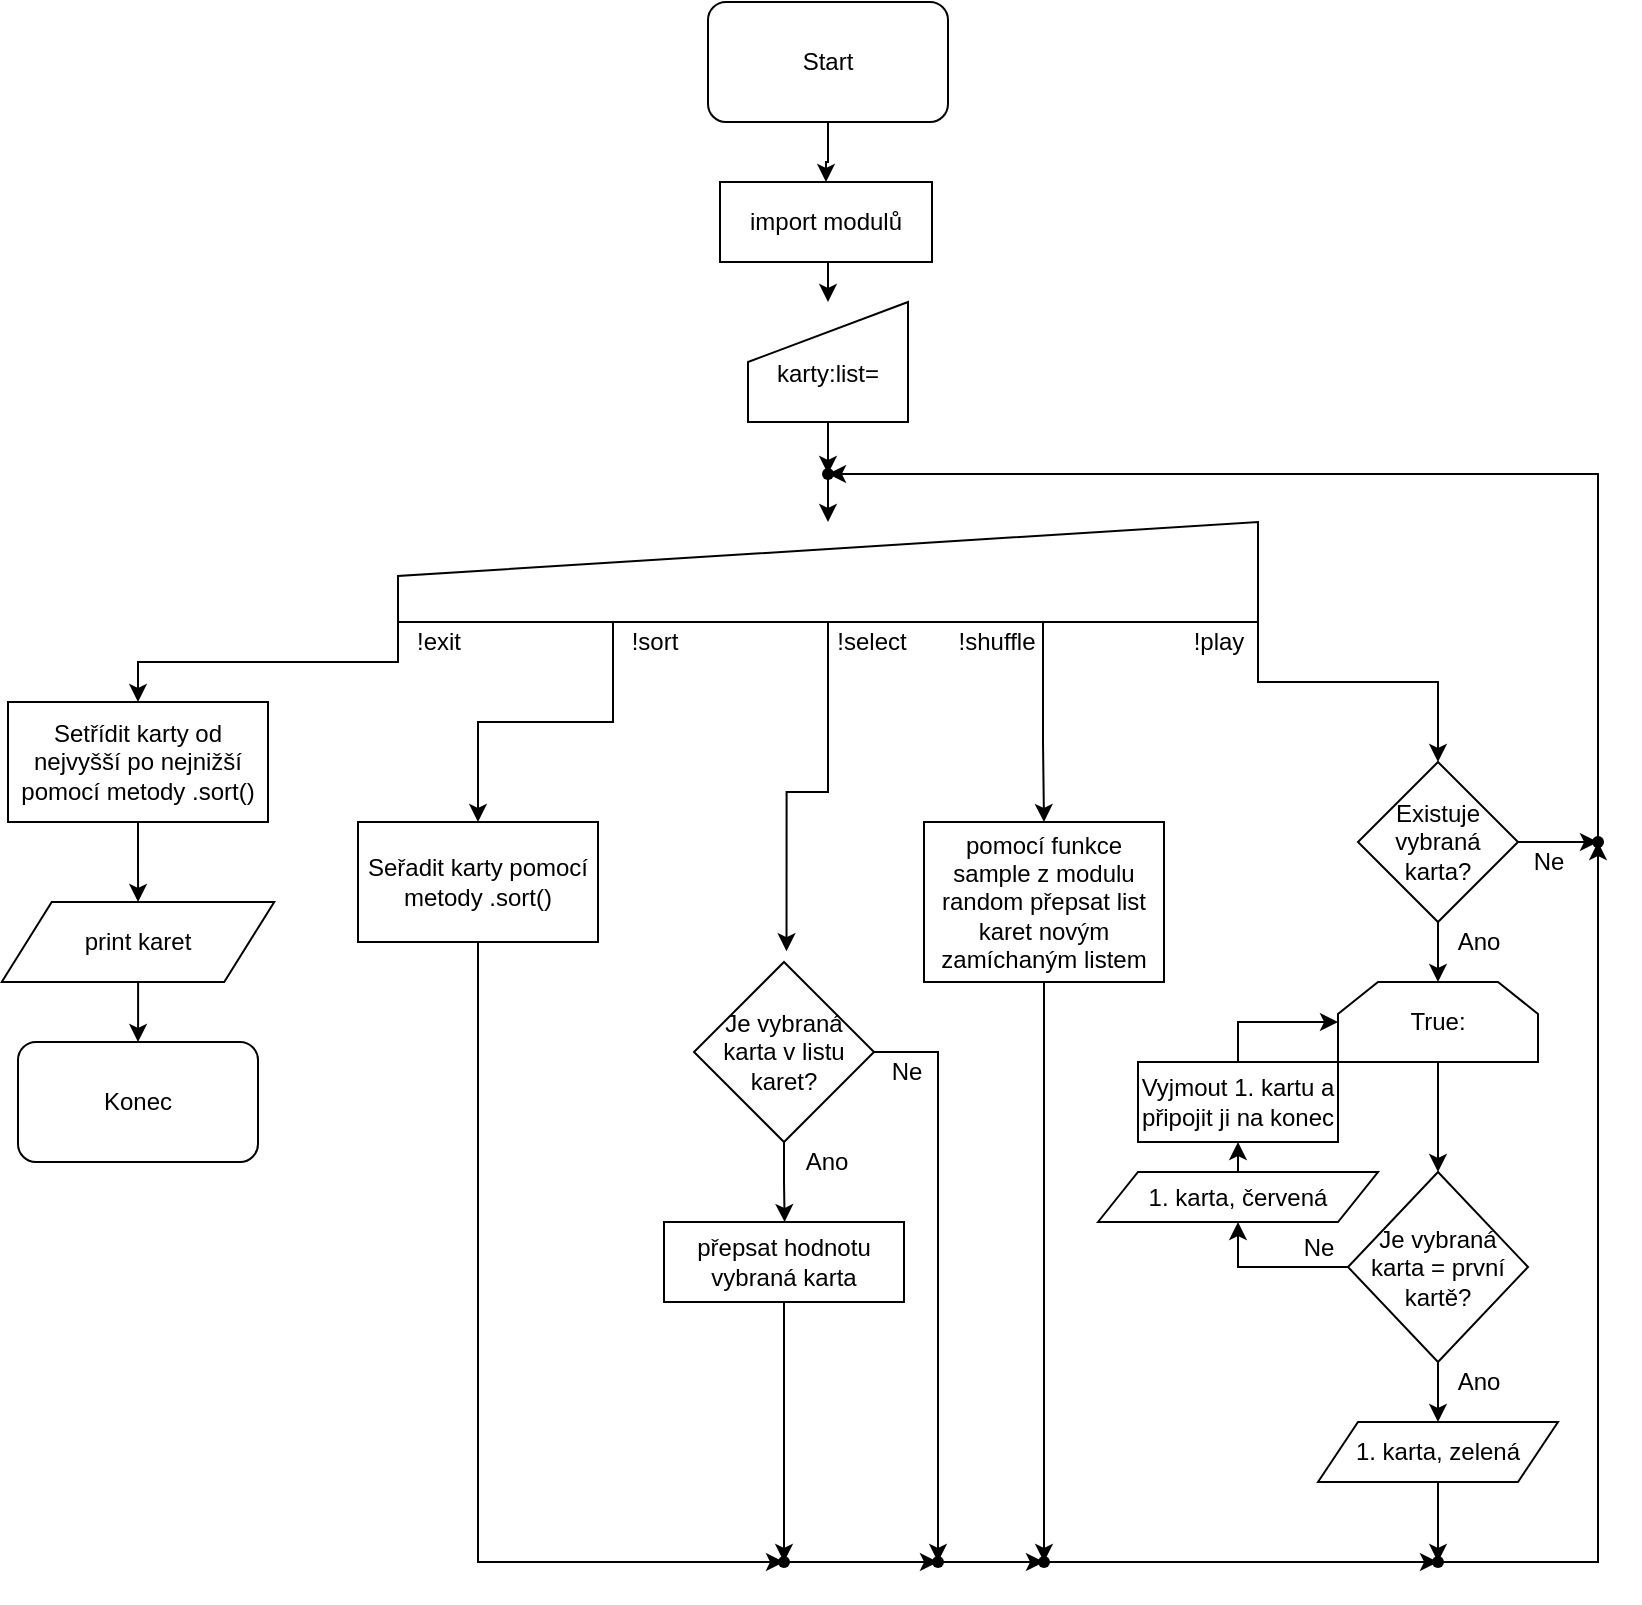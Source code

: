 <mxfile version="16.0.2" type="device"><diagram id="ePfQljcipb81Mpv2DYEZ" name="Stránka-1"><mxGraphModel dx="958" dy="787" grid="1" gridSize="10" guides="1" tooltips="1" connect="1" arrows="1" fold="1" page="1" pageScale="1" pageWidth="827" pageHeight="1169" math="0" shadow="0"><root><mxCell id="0"/><mxCell id="1" parent="0"/><mxCell id="emMHEAkt5QJXYTCL6w2j-4" value="" style="edgeStyle=orthogonalEdgeStyle;rounded=0;orthogonalLoop=1;jettySize=auto;html=1;" parent="1" source="D2_aZpvereGvmhaHD3Nl-1" target="D2_aZpvereGvmhaHD3Nl-8" edge="1"><mxGeometry relative="1" as="geometry"/></mxCell><mxCell id="D2_aZpvereGvmhaHD3Nl-1" value="Start" style="rounded=1;whiteSpace=wrap;html=1;" parent="1" vertex="1"><mxGeometry x="355" width="120" height="60" as="geometry"/></mxCell><mxCell id="XzFACR4ayGco3C9dcGA0-54" style="edgeStyle=orthogonalEdgeStyle;rounded=0;orthogonalLoop=1;jettySize=auto;html=1;exitX=0.5;exitY=1;exitDx=0;exitDy=0;entryX=0.548;entryY=0.412;entryDx=0;entryDy=0;entryPerimeter=0;" edge="1" parent="1" source="D2_aZpvereGvmhaHD3Nl-2" target="XzFACR4ayGco3C9dcGA0-53"><mxGeometry relative="1" as="geometry"/></mxCell><mxCell id="D2_aZpvereGvmhaHD3Nl-2" value="karty:list=&lt;br&gt;&amp;nbsp;" style="shape=manualInput;whiteSpace=wrap;html=1;verticalAlign=bottom;" parent="1" vertex="1"><mxGeometry x="375" y="150" width="80" height="60" as="geometry"/></mxCell><mxCell id="D2_aZpvereGvmhaHD3Nl-8" value="import modulů" style="rounded=0;whiteSpace=wrap;html=1;" parent="1" vertex="1"><mxGeometry x="361" y="90" width="106" height="40" as="geometry"/></mxCell><mxCell id="D2_aZpvereGvmhaHD3Nl-10" value="" style="edgeStyle=segmentEdgeStyle;endArrow=classic;html=1;rounded=0;exitX=0.5;exitY=1;exitDx=0;exitDy=0;entryX=0.5;entryY=0;entryDx=0;entryDy=0;" parent="1" source="D2_aZpvereGvmhaHD3Nl-8" target="D2_aZpvereGvmhaHD3Nl-2" edge="1"><mxGeometry width="50" height="50" relative="1" as="geometry"><mxPoint x="560" y="420" as="sourcePoint"/><mxPoint x="610" y="370" as="targetPoint"/></mxGeometry></mxCell><mxCell id="emMHEAkt5QJXYTCL6w2j-25" value="Konec" style="rounded=1;whiteSpace=wrap;html=1;" parent="1" vertex="1"><mxGeometry x="10" y="520" width="120" height="60" as="geometry"/></mxCell><mxCell id="XzFACR4ayGco3C9dcGA0-8" style="edgeStyle=orthogonalEdgeStyle;rounded=0;orthogonalLoop=1;jettySize=auto;html=1;exitX=0.75;exitY=1;exitDx=0;exitDy=0;entryX=0.5;entryY=0;entryDx=0;entryDy=0;" edge="1" parent="1" source="XzFACR4ayGco3C9dcGA0-2" target="XzFACR4ayGco3C9dcGA0-22"><mxGeometry relative="1" as="geometry"><mxPoint x="523" y="370" as="targetPoint"/><Array as="points"><mxPoint x="523" y="370"/><mxPoint x="523" y="400"/></Array></mxGeometry></mxCell><mxCell id="XzFACR4ayGco3C9dcGA0-10" style="edgeStyle=orthogonalEdgeStyle;rounded=0;orthogonalLoop=1;jettySize=auto;html=1;exitX=0.25;exitY=1;exitDx=0;exitDy=0;entryX=0.5;entryY=0;entryDx=0;entryDy=0;entryPerimeter=0;" edge="1" parent="1" source="XzFACR4ayGco3C9dcGA0-2" target="XzFACR4ayGco3C9dcGA0-20"><mxGeometry relative="1" as="geometry"><mxPoint x="240" y="410" as="targetPoint"/></mxGeometry></mxCell><mxCell id="XzFACR4ayGco3C9dcGA0-12" style="edgeStyle=orthogonalEdgeStyle;rounded=0;orthogonalLoop=1;jettySize=auto;html=1;exitX=0;exitY=1;exitDx=0;exitDy=0;entryX=0.5;entryY=0;entryDx=0;entryDy=0;" edge="1" parent="1" source="XzFACR4ayGco3C9dcGA0-2" target="XzFACR4ayGco3C9dcGA0-16"><mxGeometry relative="1" as="geometry"><mxPoint x="70" y="350" as="targetPoint"/></mxGeometry></mxCell><mxCell id="XzFACR4ayGco3C9dcGA0-24" style="edgeStyle=orthogonalEdgeStyle;rounded=0;orthogonalLoop=1;jettySize=auto;html=1;exitX=0.5;exitY=1;exitDx=0;exitDy=0;entryX=0.514;entryY=-0.06;entryDx=0;entryDy=0;entryPerimeter=0;" edge="1" parent="1" source="XzFACR4ayGco3C9dcGA0-2" target="XzFACR4ayGco3C9dcGA0-27"><mxGeometry relative="1" as="geometry"><mxPoint x="380" y="510" as="targetPoint"/></mxGeometry></mxCell><mxCell id="XzFACR4ayGco3C9dcGA0-2" value="" style="shape=manualInput;whiteSpace=wrap;html=1;size=27;" vertex="1" parent="1"><mxGeometry x="200" y="260" width="430" height="50" as="geometry"/></mxCell><mxCell id="XzFACR4ayGco3C9dcGA0-7" value="!play" style="text;html=1;align=center;verticalAlign=middle;resizable=0;points=[];autosize=1;strokeColor=none;fillColor=none;" vertex="1" parent="1"><mxGeometry x="590" y="310" width="40" height="20" as="geometry"/></mxCell><mxCell id="XzFACR4ayGco3C9dcGA0-9" value="!shuffle" style="text;html=1;align=center;verticalAlign=middle;resizable=0;points=[];autosize=1;strokeColor=none;fillColor=none;" vertex="1" parent="1"><mxGeometry x="474" y="310" width="50" height="20" as="geometry"/></mxCell><mxCell id="XzFACR4ayGco3C9dcGA0-11" value="!sort" style="text;html=1;align=center;verticalAlign=middle;resizable=0;points=[];autosize=1;strokeColor=none;fillColor=none;" vertex="1" parent="1"><mxGeometry x="308" y="310" width="40" height="20" as="geometry"/></mxCell><mxCell id="XzFACR4ayGco3C9dcGA0-13" value="!exit" style="text;html=1;align=center;verticalAlign=middle;resizable=0;points=[];autosize=1;strokeColor=none;fillColor=none;" vertex="1" parent="1"><mxGeometry x="200" y="310" width="40" height="20" as="geometry"/></mxCell><mxCell id="XzFACR4ayGco3C9dcGA0-14" value="" style="edgeStyle=orthogonalEdgeStyle;rounded=0;orthogonalLoop=1;jettySize=auto;html=1;exitX=1;exitY=1;exitDx=0;exitDy=0;entryX=0.5;entryY=0;entryDx=0;entryDy=0;" edge="1" parent="1" source="XzFACR4ayGco3C9dcGA0-2" target="XzFACR4ayGco3C9dcGA0-31"><mxGeometry relative="1" as="geometry"><mxPoint x="610" y="430" as="sourcePoint"/><mxPoint x="720" y="380" as="targetPoint"/><Array as="points"><mxPoint x="630" y="340"/><mxPoint x="720" y="340"/></Array></mxGeometry></mxCell><mxCell id="XzFACR4ayGco3C9dcGA0-18" style="edgeStyle=orthogonalEdgeStyle;rounded=0;orthogonalLoop=1;jettySize=auto;html=1;" edge="1" parent="1" source="XzFACR4ayGco3C9dcGA0-16" target="XzFACR4ayGco3C9dcGA0-17"><mxGeometry relative="1" as="geometry"/></mxCell><mxCell id="XzFACR4ayGco3C9dcGA0-16" value="Setřídit karty od nejvyšší po nejnižší pomocí metody .sort()" style="rounded=0;whiteSpace=wrap;html=1;" vertex="1" parent="1"><mxGeometry x="5" y="350" width="130" height="60" as="geometry"/></mxCell><mxCell id="XzFACR4ayGco3C9dcGA0-19" value="" style="edgeStyle=orthogonalEdgeStyle;rounded=0;orthogonalLoop=1;jettySize=auto;html=1;" edge="1" parent="1" source="XzFACR4ayGco3C9dcGA0-17" target="emMHEAkt5QJXYTCL6w2j-25"><mxGeometry relative="1" as="geometry"/></mxCell><mxCell id="XzFACR4ayGco3C9dcGA0-17" value="print karet" style="shape=parallelogram;perimeter=parallelogramPerimeter;whiteSpace=wrap;html=1;fixedSize=1;size=25.0;" vertex="1" parent="1"><mxGeometry x="1.87" y="450" width="136.25" height="40" as="geometry"/></mxCell><mxCell id="XzFACR4ayGco3C9dcGA0-57" style="edgeStyle=orthogonalEdgeStyle;rounded=0;orthogonalLoop=1;jettySize=auto;html=1;exitX=0.5;exitY=1;exitDx=0;exitDy=0;entryX=0.464;entryY=0.39;entryDx=0;entryDy=0;entryPerimeter=0;" edge="1" parent="1" source="XzFACR4ayGco3C9dcGA0-20" target="XzFACR4ayGco3C9dcGA0-50"><mxGeometry relative="1" as="geometry"><Array as="points"><mxPoint x="240" y="780"/></Array></mxGeometry></mxCell><mxCell id="XzFACR4ayGco3C9dcGA0-20" value="Seřadit karty pomocí metody .sort()" style="rounded=0;whiteSpace=wrap;html=1;" vertex="1" parent="1"><mxGeometry x="180" y="410" width="120" height="60" as="geometry"/></mxCell><mxCell id="XzFACR4ayGco3C9dcGA0-62" style="edgeStyle=orthogonalEdgeStyle;rounded=0;orthogonalLoop=1;jettySize=auto;html=1;" edge="1" parent="1" source="XzFACR4ayGco3C9dcGA0-22" target="XzFACR4ayGco3C9dcGA0-51"><mxGeometry relative="1" as="geometry"/></mxCell><mxCell id="XzFACR4ayGco3C9dcGA0-22" value="pomocí funkce sample z modulu random přepsat list karet novým zamíchaným listem" style="rounded=0;whiteSpace=wrap;html=1;" vertex="1" parent="1"><mxGeometry x="463" y="410" width="120" height="80" as="geometry"/></mxCell><mxCell id="XzFACR4ayGco3C9dcGA0-25" value="!select" style="text;html=1;strokeColor=none;fillColor=none;align=center;verticalAlign=middle;whiteSpace=wrap;rounded=0;" vertex="1" parent="1"><mxGeometry x="407" y="305" width="60" height="30" as="geometry"/></mxCell><mxCell id="XzFACR4ayGco3C9dcGA0-28" style="edgeStyle=orthogonalEdgeStyle;rounded=0;orthogonalLoop=1;jettySize=auto;html=1;exitX=0.5;exitY=1;exitDx=0;exitDy=0;" edge="1" parent="1" source="XzFACR4ayGco3C9dcGA0-27"><mxGeometry relative="1" as="geometry"><mxPoint x="393.304" y="610" as="targetPoint"/></mxGeometry></mxCell><mxCell id="XzFACR4ayGco3C9dcGA0-71" style="edgeStyle=orthogonalEdgeStyle;rounded=0;orthogonalLoop=1;jettySize=auto;html=1;entryX=0.604;entryY=0.521;entryDx=0;entryDy=0;entryPerimeter=0;" edge="1" parent="1" source="XzFACR4ayGco3C9dcGA0-27" target="XzFACR4ayGco3C9dcGA0-73"><mxGeometry relative="1" as="geometry"><mxPoint x="470" y="780" as="targetPoint"/></mxGeometry></mxCell><mxCell id="XzFACR4ayGco3C9dcGA0-27" value="Je vybraná karta v listu karet?" style="rhombus;whiteSpace=wrap;html=1;" vertex="1" parent="1"><mxGeometry x="348" y="480" width="90" height="90" as="geometry"/></mxCell><mxCell id="XzFACR4ayGco3C9dcGA0-29" value="Ano" style="text;html=1;align=center;verticalAlign=middle;resizable=0;points=[];autosize=1;strokeColor=none;fillColor=none;" vertex="1" parent="1"><mxGeometry x="394" y="570" width="40" height="20" as="geometry"/></mxCell><mxCell id="XzFACR4ayGco3C9dcGA0-58" style="edgeStyle=orthogonalEdgeStyle;rounded=0;orthogonalLoop=1;jettySize=auto;html=1;exitX=0.5;exitY=1;exitDx=0;exitDy=0;entryX=0.638;entryY=0.412;entryDx=0;entryDy=0;entryPerimeter=0;" edge="1" parent="1" source="XzFACR4ayGco3C9dcGA0-30" target="XzFACR4ayGco3C9dcGA0-50"><mxGeometry relative="1" as="geometry"/></mxCell><mxCell id="XzFACR4ayGco3C9dcGA0-30" value="přepsat hodnotu vybraná karta" style="rounded=0;whiteSpace=wrap;html=1;" vertex="1" parent="1"><mxGeometry x="333" y="610" width="120" height="40" as="geometry"/></mxCell><mxCell id="XzFACR4ayGco3C9dcGA0-32" style="edgeStyle=orthogonalEdgeStyle;rounded=0;orthogonalLoop=1;jettySize=auto;html=1;exitX=0.5;exitY=1;exitDx=0;exitDy=0;entryX=0.5;entryY=0;entryDx=0;entryDy=0;" edge="1" parent="1" source="XzFACR4ayGco3C9dcGA0-31" target="XzFACR4ayGco3C9dcGA0-34"><mxGeometry relative="1" as="geometry"><mxPoint x="720" y="490" as="targetPoint"/></mxGeometry></mxCell><mxCell id="XzFACR4ayGco3C9dcGA0-65" style="edgeStyle=orthogonalEdgeStyle;rounded=0;orthogonalLoop=1;jettySize=auto;html=1;exitDx=0;exitDy=0;startArrow=none;" edge="1" parent="1" source="XzFACR4ayGco3C9dcGA0-66"><mxGeometry relative="1" as="geometry"><mxPoint x="800" y="419.957" as="targetPoint"/></mxGeometry></mxCell><mxCell id="XzFACR4ayGco3C9dcGA0-69" style="edgeStyle=orthogonalEdgeStyle;rounded=0;orthogonalLoop=1;jettySize=auto;html=1;exitX=1;exitY=0.5;exitDx=0;exitDy=0;entryX=0.42;entryY=0.477;entryDx=0;entryDy=0;entryPerimeter=0;" edge="1" parent="1" source="XzFACR4ayGco3C9dcGA0-31" target="XzFACR4ayGco3C9dcGA0-66"><mxGeometry relative="1" as="geometry"/></mxCell><mxCell id="XzFACR4ayGco3C9dcGA0-31" value="Existuje vybraná karta?" style="rhombus;whiteSpace=wrap;html=1;" vertex="1" parent="1"><mxGeometry x="680" y="380" width="80" height="80" as="geometry"/></mxCell><mxCell id="XzFACR4ayGco3C9dcGA0-33" value="Ano" style="text;html=1;align=center;verticalAlign=middle;resizable=0;points=[];autosize=1;strokeColor=none;fillColor=none;" vertex="1" parent="1"><mxGeometry x="720" y="460" width="40" height="20" as="geometry"/></mxCell><mxCell id="XzFACR4ayGco3C9dcGA0-36" value="" style="edgeStyle=orthogonalEdgeStyle;rounded=0;orthogonalLoop=1;jettySize=auto;html=1;" edge="1" parent="1" source="XzFACR4ayGco3C9dcGA0-34" target="XzFACR4ayGco3C9dcGA0-35"><mxGeometry relative="1" as="geometry"/></mxCell><mxCell id="XzFACR4ayGco3C9dcGA0-34" value="True:" style="shape=loopLimit;whiteSpace=wrap;html=1;" vertex="1" parent="1"><mxGeometry x="670" y="490" width="100" height="40" as="geometry"/></mxCell><mxCell id="XzFACR4ayGco3C9dcGA0-37" style="edgeStyle=orthogonalEdgeStyle;rounded=0;orthogonalLoop=1;jettySize=auto;html=1;exitX=0.5;exitY=1;exitDx=0;exitDy=0;entryX=0.5;entryY=0;entryDx=0;entryDy=0;" edge="1" parent="1" source="XzFACR4ayGco3C9dcGA0-35" target="XzFACR4ayGco3C9dcGA0-48"><mxGeometry relative="1" as="geometry"><mxPoint x="720" y="710" as="targetPoint"/></mxGeometry></mxCell><mxCell id="XzFACR4ayGco3C9dcGA0-47" style="edgeStyle=orthogonalEdgeStyle;rounded=0;orthogonalLoop=1;jettySize=auto;html=1;exitX=0;exitY=0.5;exitDx=0;exitDy=0;entryX=0.5;entryY=1;entryDx=0;entryDy=0;" edge="1" parent="1" source="XzFACR4ayGco3C9dcGA0-35" target="XzFACR4ayGco3C9dcGA0-45"><mxGeometry relative="1" as="geometry"/></mxCell><mxCell id="XzFACR4ayGco3C9dcGA0-35" value="Je vybraná karta = první kartě?" style="rhombus;whiteSpace=wrap;html=1;" vertex="1" parent="1"><mxGeometry x="675" y="585" width="90" height="95" as="geometry"/></mxCell><mxCell id="XzFACR4ayGco3C9dcGA0-38" value="Ano" style="text;html=1;align=center;verticalAlign=middle;resizable=0;points=[];autosize=1;strokeColor=none;fillColor=none;" vertex="1" parent="1"><mxGeometry x="720" y="680" width="40" height="20" as="geometry"/></mxCell><mxCell id="XzFACR4ayGco3C9dcGA0-40" value="Ne" style="text;html=1;align=center;verticalAlign=middle;resizable=0;points=[];autosize=1;strokeColor=none;fillColor=none;" vertex="1" parent="1"><mxGeometry x="645" y="613" width="30" height="20" as="geometry"/></mxCell><mxCell id="XzFACR4ayGco3C9dcGA0-43" style="edgeStyle=orthogonalEdgeStyle;rounded=0;orthogonalLoop=1;jettySize=auto;html=1;exitX=0.5;exitY=0;exitDx=0;exitDy=0;entryX=0;entryY=0.5;entryDx=0;entryDy=0;" edge="1" parent="1" source="XzFACR4ayGco3C9dcGA0-41" target="XzFACR4ayGco3C9dcGA0-34"><mxGeometry relative="1" as="geometry"/></mxCell><mxCell id="XzFACR4ayGco3C9dcGA0-41" value="Vyjmout 1. kartu a připojit ji na konec" style="rounded=0;whiteSpace=wrap;html=1;" vertex="1" parent="1"><mxGeometry x="570" y="530" width="100" height="40" as="geometry"/></mxCell><mxCell id="XzFACR4ayGco3C9dcGA0-46" style="edgeStyle=orthogonalEdgeStyle;rounded=0;orthogonalLoop=1;jettySize=auto;html=1;exitX=0.5;exitY=0;exitDx=0;exitDy=0;entryX=0.5;entryY=1;entryDx=0;entryDy=0;" edge="1" parent="1" source="XzFACR4ayGco3C9dcGA0-45" target="XzFACR4ayGco3C9dcGA0-41"><mxGeometry relative="1" as="geometry"/></mxCell><mxCell id="XzFACR4ayGco3C9dcGA0-45" value="1. karta, červená" style="shape=parallelogram;perimeter=parallelogramPerimeter;whiteSpace=wrap;html=1;fixedSize=1;" vertex="1" parent="1"><mxGeometry x="550" y="585" width="140" height="25" as="geometry"/></mxCell><mxCell id="XzFACR4ayGco3C9dcGA0-63" style="edgeStyle=orthogonalEdgeStyle;rounded=0;orthogonalLoop=1;jettySize=auto;html=1;exitX=0.5;exitY=1;exitDx=0;exitDy=0;entryX=0.42;entryY=0.608;entryDx=0;entryDy=0;entryPerimeter=0;" edge="1" parent="1" source="XzFACR4ayGco3C9dcGA0-48" target="XzFACR4ayGco3C9dcGA0-52"><mxGeometry relative="1" as="geometry"/></mxCell><mxCell id="XzFACR4ayGco3C9dcGA0-48" value="1. karta, zelená" style="shape=parallelogram;perimeter=parallelogramPerimeter;whiteSpace=wrap;html=1;fixedSize=1;" vertex="1" parent="1"><mxGeometry x="660" y="710" width="120" height="30" as="geometry"/></mxCell><mxCell id="XzFACR4ayGco3C9dcGA0-72" style="edgeStyle=orthogonalEdgeStyle;rounded=0;orthogonalLoop=1;jettySize=auto;html=1;entryX=0.409;entryY=0.521;entryDx=0;entryDy=0;entryPerimeter=0;" edge="1" parent="1" source="XzFACR4ayGco3C9dcGA0-50" target="XzFACR4ayGco3C9dcGA0-73"><mxGeometry relative="1" as="geometry"><mxPoint x="470" y="780" as="targetPoint"/></mxGeometry></mxCell><mxCell id="XzFACR4ayGco3C9dcGA0-50" value="" style="shape=waypoint;sketch=0;fillStyle=solid;size=6;pointerEvents=1;points=[];fillColor=none;resizable=0;rotatable=0;perimeter=centerPerimeter;snapToPoint=1;" vertex="1" parent="1"><mxGeometry x="373" y="760" width="40" height="40" as="geometry"/></mxCell><mxCell id="XzFACR4ayGco3C9dcGA0-61" style="edgeStyle=orthogonalEdgeStyle;rounded=0;orthogonalLoop=1;jettySize=auto;html=1;entryX=0.42;entryY=0.499;entryDx=0;entryDy=0;entryPerimeter=0;" edge="1" parent="1" source="XzFACR4ayGco3C9dcGA0-51" target="XzFACR4ayGco3C9dcGA0-52"><mxGeometry relative="1" as="geometry"/></mxCell><mxCell id="XzFACR4ayGco3C9dcGA0-51" value="" style="shape=waypoint;sketch=0;fillStyle=solid;size=6;pointerEvents=1;points=[];fillColor=none;resizable=0;rotatable=0;perimeter=centerPerimeter;snapToPoint=1;" vertex="1" parent="1"><mxGeometry x="503" y="760" width="40" height="40" as="geometry"/></mxCell><mxCell id="XzFACR4ayGco3C9dcGA0-68" style="edgeStyle=orthogonalEdgeStyle;rounded=0;orthogonalLoop=1;jettySize=auto;html=1;entryX=0.485;entryY=0.629;entryDx=0;entryDy=0;entryPerimeter=0;" edge="1" parent="1" source="XzFACR4ayGco3C9dcGA0-52" target="XzFACR4ayGco3C9dcGA0-66"><mxGeometry relative="1" as="geometry"/></mxCell><mxCell id="XzFACR4ayGco3C9dcGA0-52" value="" style="shape=waypoint;sketch=0;fillStyle=solid;size=6;pointerEvents=1;points=[];fillColor=none;resizable=0;rotatable=0;perimeter=centerPerimeter;snapToPoint=1;" vertex="1" parent="1"><mxGeometry x="700" y="760" width="40" height="40" as="geometry"/></mxCell><mxCell id="XzFACR4ayGco3C9dcGA0-56" style="edgeStyle=orthogonalEdgeStyle;rounded=0;orthogonalLoop=1;jettySize=auto;html=1;entryX=0.5;entryY=0;entryDx=0;entryDy=0;" edge="1" parent="1" source="XzFACR4ayGco3C9dcGA0-53" target="XzFACR4ayGco3C9dcGA0-2"><mxGeometry relative="1" as="geometry"/></mxCell><mxCell id="XzFACR4ayGco3C9dcGA0-53" value="" style="shape=waypoint;sketch=0;fillStyle=solid;size=6;pointerEvents=1;points=[];fillColor=none;resizable=0;rotatable=0;perimeter=centerPerimeter;snapToPoint=1;" vertex="1" parent="1"><mxGeometry x="395" y="216" width="40" height="40" as="geometry"/></mxCell><mxCell id="XzFACR4ayGco3C9dcGA0-70" style="edgeStyle=orthogonalEdgeStyle;rounded=0;orthogonalLoop=1;jettySize=auto;html=1;entryX=0.392;entryY=0.425;entryDx=0;entryDy=0;entryPerimeter=0;" edge="1" parent="1" source="XzFACR4ayGco3C9dcGA0-66" target="XzFACR4ayGco3C9dcGA0-53"><mxGeometry relative="1" as="geometry"><Array as="points"><mxPoint x="800" y="420"/><mxPoint x="800" y="236"/></Array></mxGeometry></mxCell><mxCell id="XzFACR4ayGco3C9dcGA0-66" value="" style="shape=waypoint;sketch=0;fillStyle=solid;size=6;pointerEvents=1;points=[];fillColor=none;resizable=0;rotatable=0;perimeter=centerPerimeter;snapToPoint=1;" vertex="1" parent="1"><mxGeometry x="780" y="400" width="40" height="40" as="geometry"/></mxCell><mxCell id="XzFACR4ayGco3C9dcGA0-75" value="" style="edgeStyle=orthogonalEdgeStyle;rounded=0;orthogonalLoop=1;jettySize=auto;html=1;" edge="1" parent="1" source="XzFACR4ayGco3C9dcGA0-73" target="XzFACR4ayGco3C9dcGA0-51"><mxGeometry relative="1" as="geometry"/></mxCell><mxCell id="XzFACR4ayGco3C9dcGA0-73" value="" style="shape=waypoint;sketch=0;size=6;pointerEvents=1;points=[];fillColor=none;resizable=0;rotatable=0;perimeter=centerPerimeter;snapToPoint=1;" vertex="1" parent="1"><mxGeometry x="450" y="760" width="40" height="40" as="geometry"/></mxCell><mxCell id="XzFACR4ayGco3C9dcGA0-76" value="Ne" style="text;html=1;align=center;verticalAlign=middle;resizable=0;points=[];autosize=1;strokeColor=none;fillColor=none;" vertex="1" parent="1"><mxGeometry x="439" y="525" width="30" height="20" as="geometry"/></mxCell><mxCell id="XzFACR4ayGco3C9dcGA0-77" value="Ne" style="text;html=1;align=center;verticalAlign=middle;resizable=0;points=[];autosize=1;strokeColor=none;fillColor=none;" vertex="1" parent="1"><mxGeometry x="760" y="420" width="30" height="20" as="geometry"/></mxCell></root></mxGraphModel></diagram></mxfile>